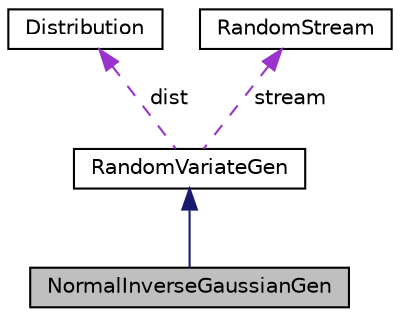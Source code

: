 digraph "NormalInverseGaussianGen"
{
 // INTERACTIVE_SVG=YES
  bgcolor="transparent";
  edge [fontname="Helvetica",fontsize="10",labelfontname="Helvetica",labelfontsize="10"];
  node [fontname="Helvetica",fontsize="10",shape=record];
  Node3 [label="NormalInverseGaussianGen",height=0.2,width=0.4,color="black", fillcolor="grey75", style="filled", fontcolor="black"];
  Node4 -> Node3 [dir="back",color="midnightblue",fontsize="10",style="solid",fontname="Helvetica"];
  Node4 [label="RandomVariateGen",height=0.2,width=0.4,color="black",URL="$classumontreal_1_1ssj_1_1randvar_1_1RandomVariateGen.html",tooltip="This is the base class for all random variate generators over the real line. "];
  Node5 -> Node4 [dir="back",color="darkorchid3",fontsize="10",style="dashed",label=" dist" ,fontname="Helvetica"];
  Node5 [label="Distribution",height=0.2,width=0.4,color="black",URL="$interfaceumontreal_1_1ssj_1_1probdist_1_1Distribution.html",tooltip="This interface should be implemented by all classes supporting discrete and continuous distributions..."];
  Node6 -> Node4 [dir="back",color="darkorchid3",fontsize="10",style="dashed",label=" stream" ,fontname="Helvetica"];
  Node6 [label="RandomStream",height=0.2,width=0.4,color="black",URL="$interfaceumontreal_1_1ssj_1_1rng_1_1RandomStream.html",tooltip="This interface defines the basic structures to handle multiple streams of uniform (pseudo)random numb..."];
}
